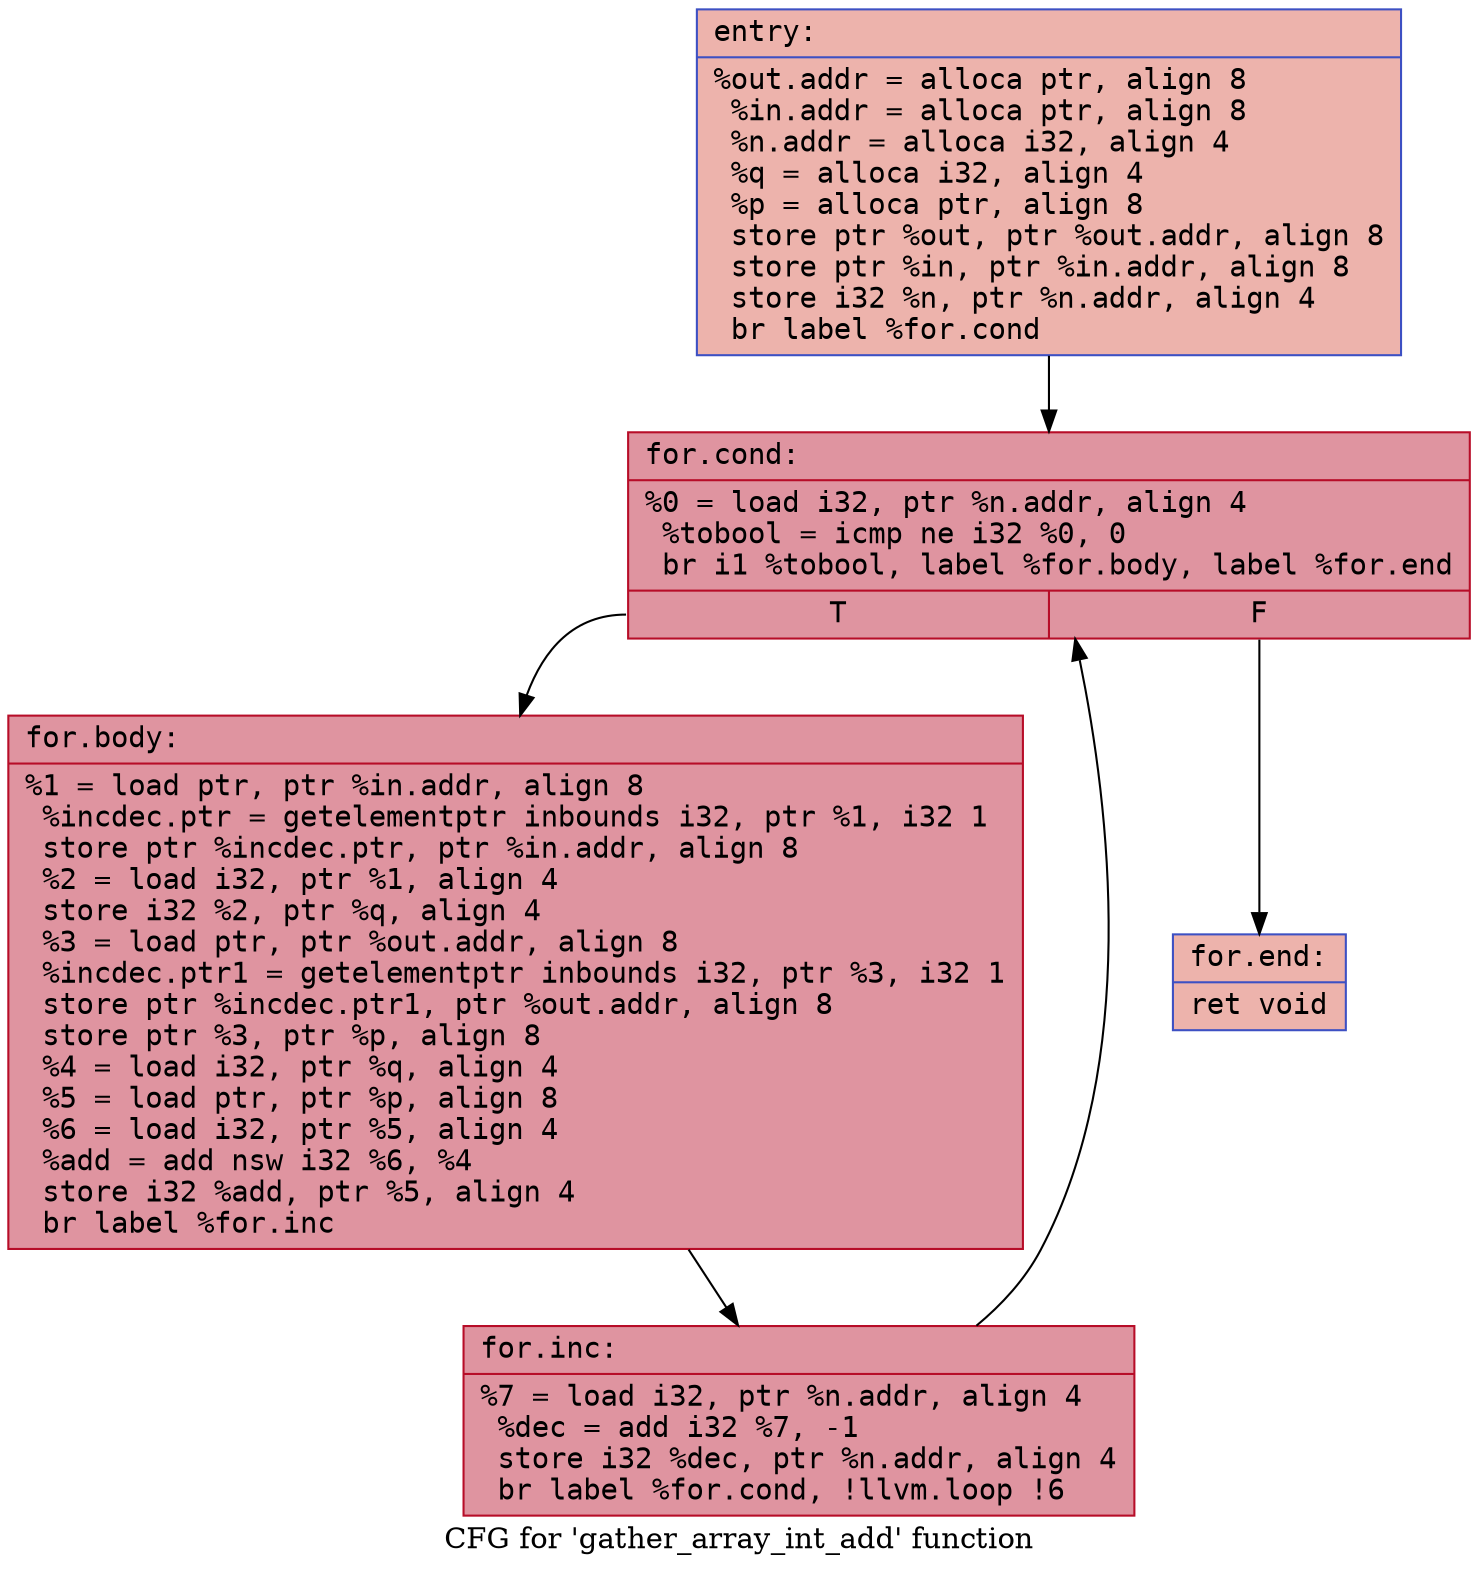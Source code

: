 digraph "CFG for 'gather_array_int_add' function" {
	label="CFG for 'gather_array_int_add' function";

	Node0x55e011c7f240 [shape=record,color="#3d50c3ff", style=filled, fillcolor="#d6524470" fontname="Courier",label="{entry:\l|  %out.addr = alloca ptr, align 8\l  %in.addr = alloca ptr, align 8\l  %n.addr = alloca i32, align 4\l  %q = alloca i32, align 4\l  %p = alloca ptr, align 8\l  store ptr %out, ptr %out.addr, align 8\l  store ptr %in, ptr %in.addr, align 8\l  store i32 %n, ptr %n.addr, align 4\l  br label %for.cond\l}"];
	Node0x55e011c7f240 -> Node0x55e011c7f6f0[tooltip="entry -> for.cond\nProbability 100.00%" ];
	Node0x55e011c7f6f0 [shape=record,color="#b70d28ff", style=filled, fillcolor="#b70d2870" fontname="Courier",label="{for.cond:\l|  %0 = load i32, ptr %n.addr, align 4\l  %tobool = icmp ne i32 %0, 0\l  br i1 %tobool, label %for.body, label %for.end\l|{<s0>T|<s1>F}}"];
	Node0x55e011c7f6f0:s0 -> Node0x55e011c7f8e0[tooltip="for.cond -> for.body\nProbability 96.88%" ];
	Node0x55e011c7f6f0:s1 -> Node0x55e011c7f960[tooltip="for.cond -> for.end\nProbability 3.12%" ];
	Node0x55e011c7f8e0 [shape=record,color="#b70d28ff", style=filled, fillcolor="#b70d2870" fontname="Courier",label="{for.body:\l|  %1 = load ptr, ptr %in.addr, align 8\l  %incdec.ptr = getelementptr inbounds i32, ptr %1, i32 1\l  store ptr %incdec.ptr, ptr %in.addr, align 8\l  %2 = load i32, ptr %1, align 4\l  store i32 %2, ptr %q, align 4\l  %3 = load ptr, ptr %out.addr, align 8\l  %incdec.ptr1 = getelementptr inbounds i32, ptr %3, i32 1\l  store ptr %incdec.ptr1, ptr %out.addr, align 8\l  store ptr %3, ptr %p, align 8\l  %4 = load i32, ptr %q, align 4\l  %5 = load ptr, ptr %p, align 8\l  %6 = load i32, ptr %5, align 4\l  %add = add nsw i32 %6, %4\l  store i32 %add, ptr %5, align 4\l  br label %for.inc\l}"];
	Node0x55e011c7f8e0 -> Node0x55e011c803b0[tooltip="for.body -> for.inc\nProbability 100.00%" ];
	Node0x55e011c803b0 [shape=record,color="#b70d28ff", style=filled, fillcolor="#b70d2870" fontname="Courier",label="{for.inc:\l|  %7 = load i32, ptr %n.addr, align 4\l  %dec = add i32 %7, -1\l  store i32 %dec, ptr %n.addr, align 4\l  br label %for.cond, !llvm.loop !6\l}"];
	Node0x55e011c803b0 -> Node0x55e011c7f6f0[tooltip="for.inc -> for.cond\nProbability 100.00%" ];
	Node0x55e011c7f960 [shape=record,color="#3d50c3ff", style=filled, fillcolor="#d6524470" fontname="Courier",label="{for.end:\l|  ret void\l}"];
}
